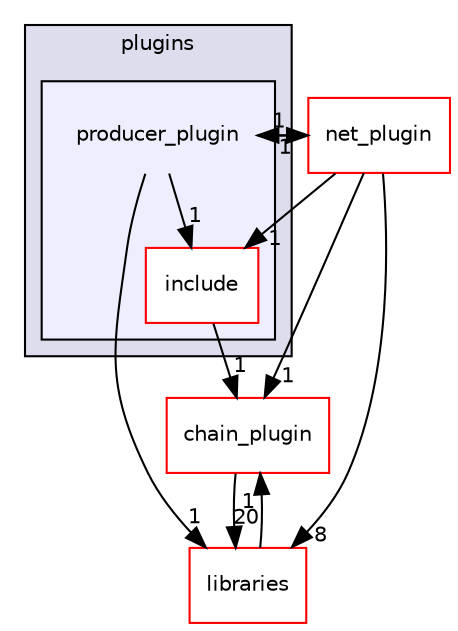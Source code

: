 digraph "plugins/producer_plugin" {
  compound=true
  node [ fontsize="10", fontname="Helvetica"];
  edge [ labelfontsize="10", labelfontname="Helvetica"];
  subgraph clusterdir_38c8d24aef3972a7f87b834274e76e31 {
    graph [ bgcolor="#ddddee", pencolor="black", label="plugins" fontname="Helvetica", fontsize="10", URL="dir_38c8d24aef3972a7f87b834274e76e31.html"]
  subgraph clusterdir_cd18730b9ddf64f12f1569d589a3bc70 {
    graph [ bgcolor="#eeeeff", pencolor="black", label="" URL="dir_cd18730b9ddf64f12f1569d589a3bc70.html"];
    dir_cd18730b9ddf64f12f1569d589a3bc70 [shape=plaintext label="producer_plugin"];
    dir_ba1a12b461b54fc8c0087cb1642b6a65 [shape=box label="include" color="red" fillcolor="white" style="filled" URL="dir_ba1a12b461b54fc8c0087cb1642b6a65.html"];
  }
  }
  dir_602e6d607ea05a3811091b067ebfa4ac [shape=box label="chain_plugin" fillcolor="white" style="filled" color="red" URL="dir_602e6d607ea05a3811091b067ebfa4ac.html"];
  dir_8e3645801c54efa3eb969a6cc5d5ec3f [shape=box label="net_plugin" fillcolor="white" style="filled" color="red" URL="dir_8e3645801c54efa3eb969a6cc5d5ec3f.html"];
  dir_bc0718b08fb2015b8e59c47b2805f60c [shape=box label="libraries" fillcolor="white" style="filled" color="red" URL="dir_bc0718b08fb2015b8e59c47b2805f60c.html"];
  dir_ba1a12b461b54fc8c0087cb1642b6a65->dir_602e6d607ea05a3811091b067ebfa4ac [headlabel="1", labeldistance=1.5 headhref="dir_001869_001848.html"];
  dir_602e6d607ea05a3811091b067ebfa4ac->dir_bc0718b08fb2015b8e59c47b2805f60c [headlabel="20", labeldistance=1.5 headhref="dir_001848_000004.html"];
  dir_cd18730b9ddf64f12f1569d589a3bc70->dir_ba1a12b461b54fc8c0087cb1642b6a65 [headlabel="1", labeldistance=1.5 headhref="dir_001868_001869.html"];
  dir_cd18730b9ddf64f12f1569d589a3bc70->dir_8e3645801c54efa3eb969a6cc5d5ec3f [headlabel="1", labeldistance=1.5 headhref="dir_001868_001704.html"];
  dir_cd18730b9ddf64f12f1569d589a3bc70->dir_bc0718b08fb2015b8e59c47b2805f60c [headlabel="1", labeldistance=1.5 headhref="dir_001868_000004.html"];
  dir_8e3645801c54efa3eb969a6cc5d5ec3f->dir_ba1a12b461b54fc8c0087cb1642b6a65 [headlabel="1", labeldistance=1.5 headhref="dir_001704_001869.html"];
  dir_8e3645801c54efa3eb969a6cc5d5ec3f->dir_602e6d607ea05a3811091b067ebfa4ac [headlabel="1", labeldistance=1.5 headhref="dir_001704_001848.html"];
  dir_8e3645801c54efa3eb969a6cc5d5ec3f->dir_cd18730b9ddf64f12f1569d589a3bc70 [headlabel="1", labeldistance=1.5 headhref="dir_001704_001868.html"];
  dir_8e3645801c54efa3eb969a6cc5d5ec3f->dir_bc0718b08fb2015b8e59c47b2805f60c [headlabel="8", labeldistance=1.5 headhref="dir_001704_000004.html"];
  dir_bc0718b08fb2015b8e59c47b2805f60c->dir_602e6d607ea05a3811091b067ebfa4ac [headlabel="1", labeldistance=1.5 headhref="dir_000004_001848.html"];
}
